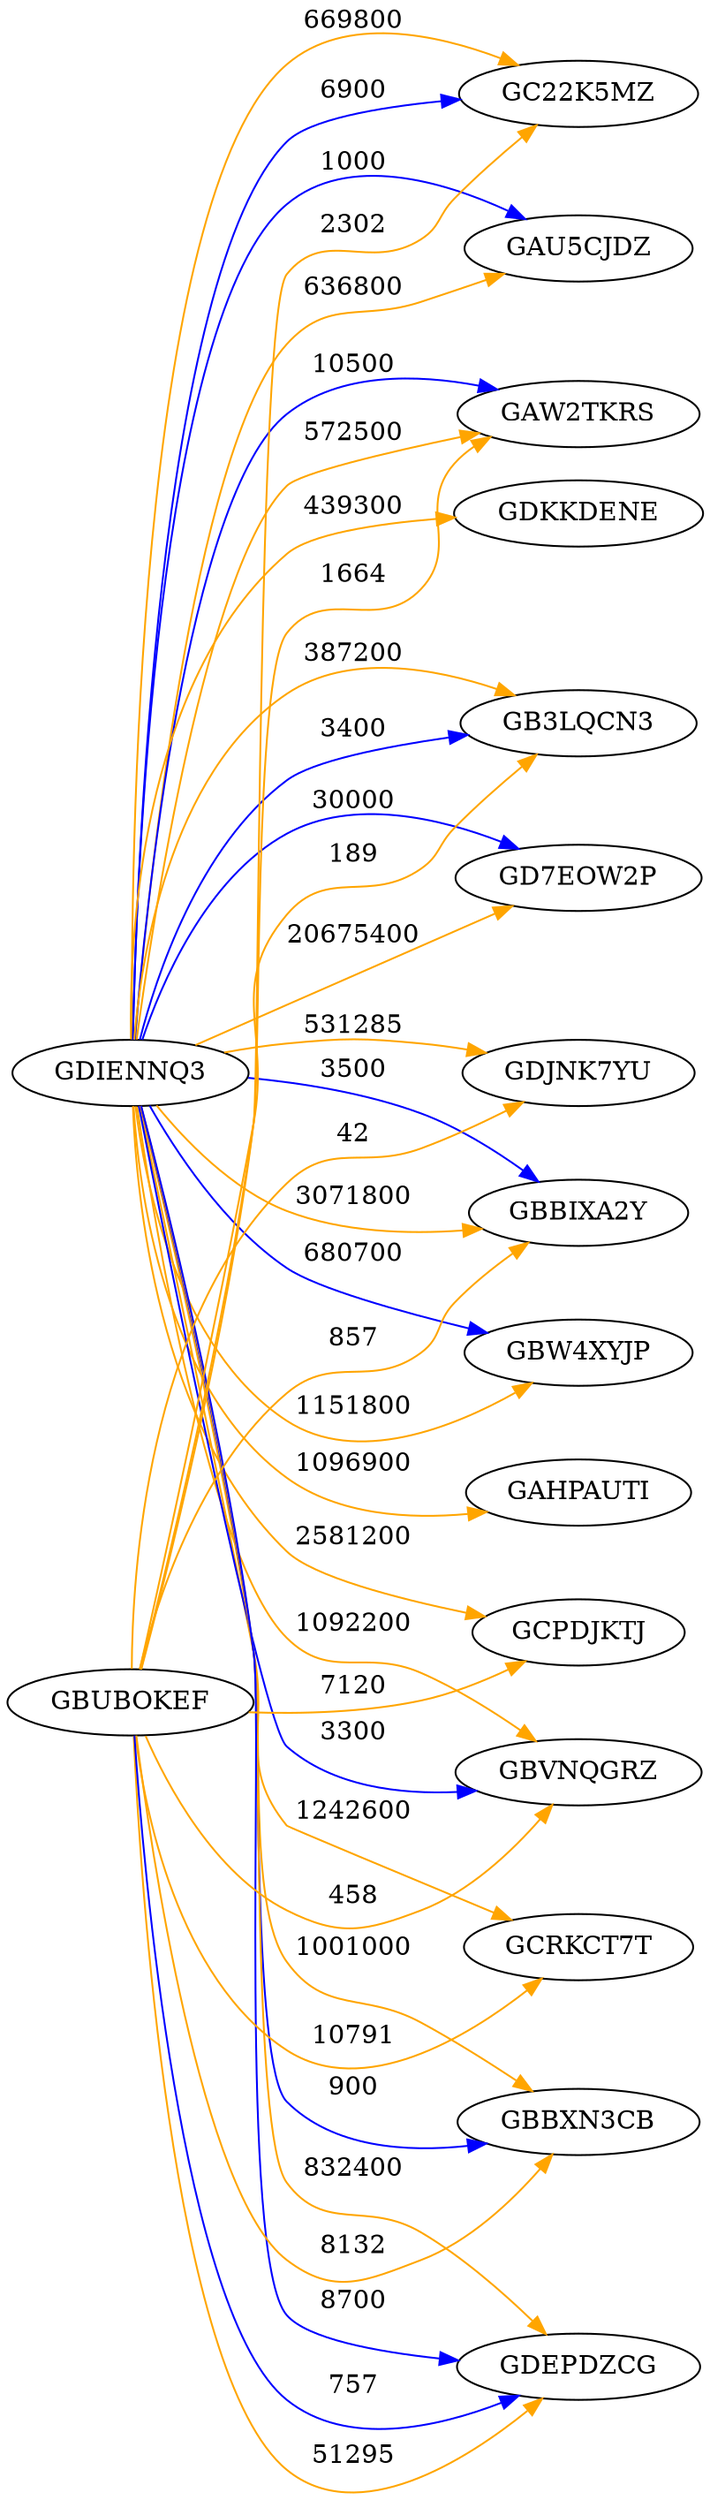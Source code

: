 digraph {
rankdir="LR"
GDIENNQ3->GD7EOW2P [label =   20675400 color="orange"]
GDIENNQ3->GBBIXA2Y [label =    3071800 color="orange"]
GDIENNQ3->GCPDJKTJ [label =    2581200 color="orange"]
GDIENNQ3->GCRKCT7T [label =    1242600 color="orange"]
GDIENNQ3->GBW4XYJP [label =    1151800 color="orange"]
GDIENNQ3->GAHPAUTI [label =    1096900 color="orange"]
GDIENNQ3->GBVNQGRZ [label =    1092200 color="orange"]
GDIENNQ3->GBBXN3CB [label =    1001000 color="orange"]
GDIENNQ3->GDEPDZCG [label =     832400 color="orange"]
GDIENNQ3->GC22K5MZ [label =     669800 color="orange"]
GDIENNQ3->GAU5CJDZ [label =     636800 color="orange"]
GDIENNQ3->GAW2TKRS [label =     572500 color="orange"]
GDIENNQ3->GDJNK7YU [label =     531285 color="orange"]
GDIENNQ3->GDKKDENE [label =     439300 color="orange"]
GDIENNQ3->GB3LQCN3 [label =     387200 color="orange"]
GBUBOKEF->GBBIXA2Y [label =        857 color="orange"]
GBUBOKEF->GCPDJKTJ [label =       7120 color="orange"]
GBUBOKEF->GCRKCT7T [label =      10791 color="orange"]
GBUBOKEF->GBVNQGRZ [label =        458 color="orange"]
GBUBOKEF->GBBXN3CB [label =       8132 color="orange"]
GBUBOKEF->GDEPDZCG [label =      51295 color="orange"]
GBUBOKEF->GC22K5MZ [label =       2302 color="orange"]
GBUBOKEF->GAW2TKRS [label =       1664 color="orange"]
GBUBOKEF->GDJNK7YU [label =         42 color="orange"]
GBUBOKEF->GB3LQCN3 [label =        189 color="orange"]
GDIENNQ3->GD7EOW2P [label =      30000 color="blue"]
GDIENNQ3->GBBIXA2Y [label =       3500 color="blue"]
GDIENNQ3->GBW4XYJP [label =     680700 color="blue"]
GDIENNQ3->GBVNQGRZ [label =       3300 color="blue"]
GDIENNQ3->GBBXN3CB [label =        900 color="blue"]
GDIENNQ3->GDEPDZCG [label =       8700 color="blue"]
GDIENNQ3->GC22K5MZ [label =       6900 color="blue"]
GDIENNQ3->GAU5CJDZ [label =       1000 color="blue"]
GDIENNQ3->GAW2TKRS [label =      10500 color="blue"]
GDIENNQ3->GB3LQCN3 [label =       3400 color="blue"]
GBUBOKEF->GDEPDZCG [label =        757 color="blue"]
}
